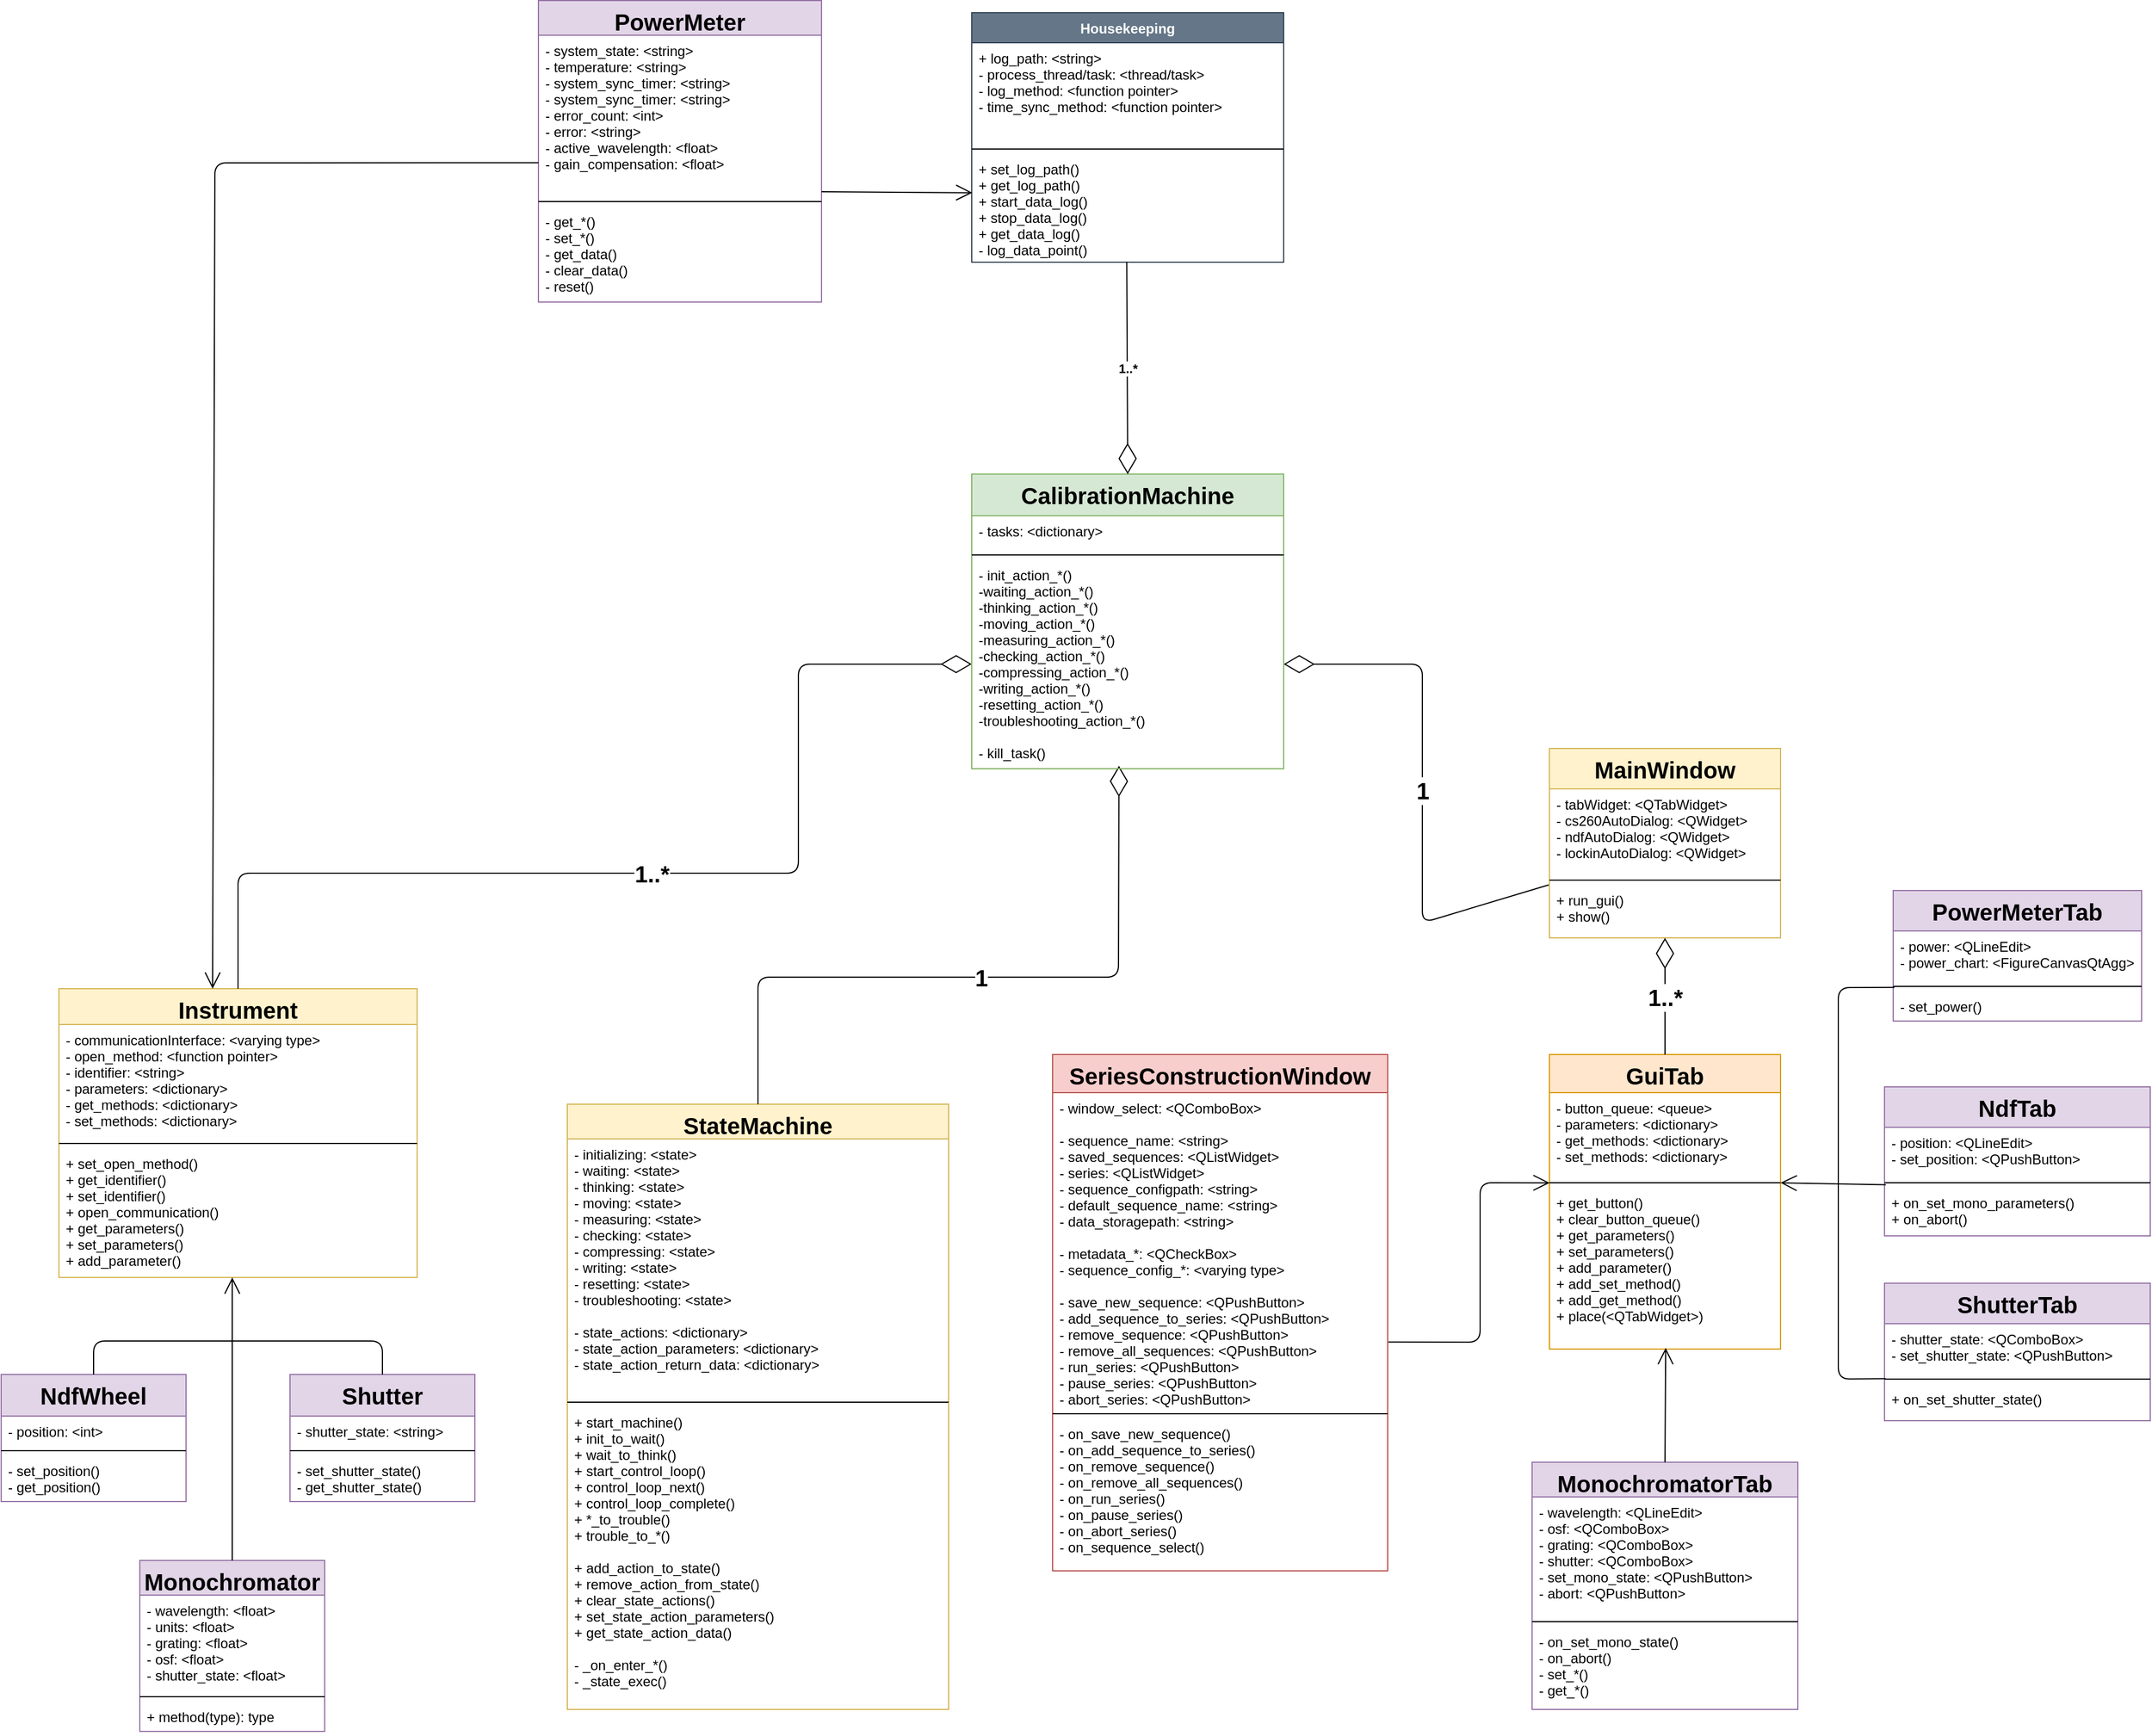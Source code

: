 <mxfile version="14.6.13" type="device"><diagram id="C5RBs43oDa-KdzZeNtuy" name="Page-1"><mxGraphModel dx="1038" dy="1847" grid="1" gridSize="5" guides="1" tooltips="1" connect="1" arrows="1" fold="1" page="1" pageScale="1" pageWidth="1920" pageHeight="1200" math="0" shadow="0"><root><mxCell id="WIyWlLk6GJQsqaUBKTNV-0"/><mxCell id="WIyWlLk6GJQsqaUBKTNV-1" parent="WIyWlLk6GJQsqaUBKTNV-0"/><mxCell id="ak-vX8_SoQsn9KYBD-md-8" value="Instrument&#10;" style="swimlane;fontStyle=1;align=center;verticalAlign=top;childLayout=stackLayout;horizontal=1;startSize=31;horizontalStack=0;resizeParent=1;resizeParentMax=0;resizeLast=0;collapsible=1;marginBottom=0;fillColor=#fff2cc;strokeColor=#d6b656;fontSize=20;" parent="WIyWlLk6GJQsqaUBKTNV-1" vertex="1"><mxGeometry x="90" y="500" width="310" height="250" as="geometry"/></mxCell><mxCell id="ak-vX8_SoQsn9KYBD-md-9" value="- communicationInterface: &lt;varying type&gt;&#10;- open_method: &lt;function pointer&gt;&#10;- identifier: &lt;string&gt;&#10;- parameters: &lt;dictionary&gt;&#10;- get_methods: &lt;dictionary&gt;&#10;- set_methods: &lt;dictionary&gt;" style="text;strokeColor=none;fillColor=none;align=left;verticalAlign=top;spacingLeft=4;spacingRight=4;overflow=hidden;rotatable=0;points=[[0,0.5],[1,0.5]];portConstraint=eastwest;" parent="ak-vX8_SoQsn9KYBD-md-8" vertex="1"><mxGeometry y="31" width="310" height="99" as="geometry"/></mxCell><mxCell id="ak-vX8_SoQsn9KYBD-md-10" value="" style="line;strokeWidth=1;fillColor=none;align=left;verticalAlign=middle;spacingTop=-1;spacingLeft=3;spacingRight=3;rotatable=0;labelPosition=right;points=[];portConstraint=eastwest;" parent="ak-vX8_SoQsn9KYBD-md-8" vertex="1"><mxGeometry y="130" width="310" height="8" as="geometry"/></mxCell><mxCell id="ak-vX8_SoQsn9KYBD-md-11" value="+ set_open_method()&#10;+ get_identifier()&#10;+ set_identifier()&#10;+ open_communication()&#10;+ get_parameters()&#10;+ set_parameters()&#10;+ add_parameter()" style="text;strokeColor=none;fillColor=none;align=left;verticalAlign=top;spacingLeft=4;spacingRight=4;overflow=hidden;rotatable=0;points=[[0,0.5],[1,0.5]];portConstraint=eastwest;" parent="ak-vX8_SoQsn9KYBD-md-8" vertex="1"><mxGeometry y="138" width="310" height="112" as="geometry"/></mxCell><mxCell id="ak-vX8_SoQsn9KYBD-md-16" value="StateMachine" style="swimlane;fontStyle=1;align=center;verticalAlign=top;childLayout=stackLayout;horizontal=1;startSize=30;horizontalStack=0;resizeParent=1;resizeParentMax=0;resizeLast=0;collapsible=1;marginBottom=0;fillColor=#fff2cc;strokeColor=#d6b656;fontSize=20;" parent="WIyWlLk6GJQsqaUBKTNV-1" vertex="1"><mxGeometry x="530" y="600" width="330" height="524" as="geometry"/></mxCell><mxCell id="ak-vX8_SoQsn9KYBD-md-17" value="- initializing: &lt;state&gt;&#10;- waiting: &lt;state&gt;&#10;- thinking: &lt;state&gt;&#10;- moving: &lt;state&gt;&#10;- measuring: &lt;state&gt;&#10;- checking: &lt;state&gt;&#10;- compressing: &lt;state&gt;&#10;- writing: &lt;state&gt;&#10;- resetting: &lt;state&gt;&#10;- troubleshooting: &lt;state&gt;&#10;&#10;- state_actions: &lt;dictionary&gt;&#10;- state_action_parameters: &lt;dictionary&gt;&#10;- state_action_return_data: &lt;dictionary&gt;" style="text;strokeColor=none;fillColor=none;align=left;verticalAlign=top;spacingLeft=4;spacingRight=4;overflow=hidden;rotatable=0;points=[[0,0.5],[1,0.5]];portConstraint=eastwest;" parent="ak-vX8_SoQsn9KYBD-md-16" vertex="1"><mxGeometry y="30" width="330" height="224" as="geometry"/></mxCell><mxCell id="ak-vX8_SoQsn9KYBD-md-18" value="" style="line;strokeWidth=1;fillColor=none;align=left;verticalAlign=middle;spacingTop=-1;spacingLeft=3;spacingRight=3;rotatable=0;labelPosition=right;points=[];portConstraint=eastwest;" parent="ak-vX8_SoQsn9KYBD-md-16" vertex="1"><mxGeometry y="254" width="330" height="8" as="geometry"/></mxCell><mxCell id="ak-vX8_SoQsn9KYBD-md-19" value="+ start_machine()&#10;+ init_to_wait()&#10;+ wait_to_think()&#10;+ start_control_loop()&#10;+ control_loop_next()&#10;+ control_loop_complete()&#10;+ *_to_trouble()&#10;+ trouble_to_*()&#10;&#10;+ add_action_to_state()&#10;+ remove_action_from_state()&#10;+ clear_state_actions()&#10;+ set_state_action_parameters()&#10;+ get_state_action_data()&#10;&#10;- _on_enter_*()&#10;- _state_exec()" style="text;strokeColor=none;fillColor=none;align=left;verticalAlign=top;spacingLeft=4;spacingRight=4;overflow=hidden;rotatable=0;points=[[0,0.5],[1,0.5]];portConstraint=eastwest;" parent="ak-vX8_SoQsn9KYBD-md-16" vertex="1"><mxGeometry y="262" width="330" height="262" as="geometry"/></mxCell><mxCell id="ak-vX8_SoQsn9KYBD-md-20" value="MainWindow" style="swimlane;fontStyle=1;align=center;verticalAlign=top;childLayout=stackLayout;horizontal=1;startSize=35;horizontalStack=0;resizeParent=1;resizeParentMax=0;resizeLast=0;collapsible=1;marginBottom=0;fillColor=#fff2cc;strokeColor=#d6b656;fontSize=20;" parent="WIyWlLk6GJQsqaUBKTNV-1" vertex="1"><mxGeometry x="1380" y="292" width="200" height="164" as="geometry"/></mxCell><mxCell id="ak-vX8_SoQsn9KYBD-md-21" value="- tabWidget: &lt;QTabWidget&gt;&#10;- cs260AutoDialog: &lt;QWidget&gt;&#10;- ndfAutoDialog: &lt;QWidget&gt;&#10;- lockinAutoDialog: &lt;QWidget&gt;" style="text;strokeColor=none;fillColor=none;align=left;verticalAlign=top;spacingLeft=4;spacingRight=4;overflow=hidden;rotatable=0;points=[[0,0.5],[1,0.5]];portConstraint=eastwest;" parent="ak-vX8_SoQsn9KYBD-md-20" vertex="1"><mxGeometry y="35" width="200" height="75" as="geometry"/></mxCell><mxCell id="ak-vX8_SoQsn9KYBD-md-22" value="" style="line;strokeWidth=1;fillColor=none;align=left;verticalAlign=middle;spacingTop=-1;spacingLeft=3;spacingRight=3;rotatable=0;labelPosition=right;points=[];portConstraint=eastwest;" parent="ak-vX8_SoQsn9KYBD-md-20" vertex="1"><mxGeometry y="110" width="200" height="8" as="geometry"/></mxCell><mxCell id="ak-vX8_SoQsn9KYBD-md-23" value="+ run_gui()&#10;+ show()" style="text;strokeColor=none;fillColor=none;align=left;verticalAlign=top;spacingLeft=4;spacingRight=4;overflow=hidden;rotatable=0;points=[[0,0.5],[1,0.5]];portConstraint=eastwest;" parent="ak-vX8_SoQsn9KYBD-md-20" vertex="1"><mxGeometry y="118" width="200" height="46" as="geometry"/></mxCell><mxCell id="ak-vX8_SoQsn9KYBD-md-24" value="GuiTab" style="swimlane;fontStyle=1;align=center;verticalAlign=top;childLayout=stackLayout;horizontal=1;startSize=33;horizontalStack=0;resizeParent=1;resizeParentMax=0;resizeLast=0;collapsible=1;marginBottom=0;fillColor=#ffe6cc;strokeColor=#d79b00;fontSize=20;" parent="WIyWlLk6GJQsqaUBKTNV-1" vertex="1"><mxGeometry x="1380" y="557" width="200" height="255" as="geometry"/></mxCell><mxCell id="ak-vX8_SoQsn9KYBD-md-25" value="- button_queue: &lt;queue&gt;&#10;- parameters: &lt;dictionary&gt;&#10;- get_methods: &lt;dictionary&gt;&#10;- set_methods: &lt;dictionary&gt;" style="text;strokeColor=none;fillColor=none;align=left;verticalAlign=top;spacingLeft=4;spacingRight=4;overflow=hidden;rotatable=0;points=[[0,0.5],[1,0.5]];portConstraint=eastwest;" parent="ak-vX8_SoQsn9KYBD-md-24" vertex="1"><mxGeometry y="33" width="200" height="74" as="geometry"/></mxCell><mxCell id="ak-vX8_SoQsn9KYBD-md-26" value="" style="line;strokeWidth=1;fillColor=none;align=left;verticalAlign=middle;spacingTop=-1;spacingLeft=3;spacingRight=3;rotatable=0;labelPosition=right;points=[];portConstraint=eastwest;" parent="ak-vX8_SoQsn9KYBD-md-24" vertex="1"><mxGeometry y="107" width="200" height="8" as="geometry"/></mxCell><mxCell id="ak-vX8_SoQsn9KYBD-md-27" value="+ get_button()&#10;+ clear_button_queue()&#10;+ get_parameters()&#10;+ set_parameters()&#10;+ add_parameter()&#10;+ add_set_method()&#10;+ add_get_method()&#10;+ place(&lt;QTabWidget&gt;)" style="text;strokeColor=none;fillColor=none;align=left;verticalAlign=top;spacingLeft=4;spacingRight=4;overflow=hidden;rotatable=0;points=[[0,0.5],[1,0.5]];portConstraint=eastwest;" parent="ak-vX8_SoQsn9KYBD-md-24" vertex="1"><mxGeometry y="115" width="200" height="140" as="geometry"/></mxCell><mxCell id="ak-vX8_SoQsn9KYBD-md-28" value="MonochromatorTab" style="swimlane;fontStyle=1;align=center;verticalAlign=top;childLayout=stackLayout;horizontal=1;startSize=30;horizontalStack=0;resizeParent=1;resizeParentMax=0;resizeLast=0;collapsible=1;marginBottom=0;fillColor=#e1d5e7;strokeColor=#9673a6;fontSize=20;" parent="WIyWlLk6GJQsqaUBKTNV-1" vertex="1"><mxGeometry x="1365" y="910" width="230" height="214" as="geometry"/></mxCell><mxCell id="ak-vX8_SoQsn9KYBD-md-29" value="- wavelength: &lt;QLineEdit&gt;&#10;- osf: &lt;QComboBox&gt;&#10;- grating: &lt;QComboBox&gt;&#10;- shutter: &lt;QComboBox&gt;&#10;- set_mono_state: &lt;QPushButton&gt;&#10;- abort: &lt;QPushButton&gt;" style="text;strokeColor=none;fillColor=none;align=left;verticalAlign=top;spacingLeft=4;spacingRight=4;overflow=hidden;rotatable=0;points=[[0,0.5],[1,0.5]];portConstraint=eastwest;" parent="ak-vX8_SoQsn9KYBD-md-28" vertex="1"><mxGeometry y="30" width="230" height="104" as="geometry"/></mxCell><mxCell id="ak-vX8_SoQsn9KYBD-md-30" value="" style="line;strokeWidth=1;fillColor=none;align=left;verticalAlign=middle;spacingTop=-1;spacingLeft=3;spacingRight=3;rotatable=0;labelPosition=right;points=[];portConstraint=eastwest;" parent="ak-vX8_SoQsn9KYBD-md-28" vertex="1"><mxGeometry y="134" width="230" height="8" as="geometry"/></mxCell><mxCell id="ak-vX8_SoQsn9KYBD-md-31" value="- on_set_mono_state()&#10;- on_abort()&#10;- set_*()&#10;- get_*()&#10;" style="text;strokeColor=none;fillColor=none;align=left;verticalAlign=top;spacingLeft=4;spacingRight=4;overflow=hidden;rotatable=0;points=[[0,0.5],[1,0.5]];portConstraint=eastwest;" parent="ak-vX8_SoQsn9KYBD-md-28" vertex="1"><mxGeometry y="142" width="230" height="72" as="geometry"/></mxCell><mxCell id="ak-vX8_SoQsn9KYBD-md-32" value="SeriesConstructionWindow" style="swimlane;fontStyle=1;align=center;verticalAlign=top;childLayout=stackLayout;horizontal=1;startSize=33;horizontalStack=0;resizeParent=1;resizeParentMax=0;resizeLast=0;collapsible=1;marginBottom=0;fillColor=#f8cecc;strokeColor=#b85450;fontSize=20;" parent="WIyWlLk6GJQsqaUBKTNV-1" vertex="1"><mxGeometry x="950" y="557" width="290" height="447" as="geometry"/></mxCell><mxCell id="ak-vX8_SoQsn9KYBD-md-33" value="- window_select: &lt;QComboBox&gt;&#10;&#10;- sequence_name: &lt;string&gt;&#10;- saved_sequences: &lt;QListWidget&gt;&#10;- series: &lt;QListWidget&gt;&#10;- sequence_configpath: &lt;string&gt;&#10;- default_sequence_name: &lt;string&gt;&#10;- data_storagepath: &lt;string&gt;&#10;&#10;- metadata_*: &lt;QCheckBox&gt;&#10;- sequence_config_*: &lt;varying type&gt;&#10;&#10;- save_new_sequence: &lt;QPushButton&gt;&#10;- add_sequence_to_series: &lt;QPushButton&gt;&#10;- remove_sequence: &lt;QPushButton&gt;&#10;- remove_all_sequences: &lt;QPushButton&gt;&#10;- run_series: &lt;QPushButton&gt;&#10;- pause_series: &lt;QPushButton&gt;&#10;- abort_series: &lt;QPushButton&gt;" style="text;strokeColor=none;fillColor=none;align=left;verticalAlign=top;spacingLeft=4;spacingRight=4;overflow=hidden;rotatable=0;points=[[0,0.5],[1,0.5]];portConstraint=eastwest;" parent="ak-vX8_SoQsn9KYBD-md-32" vertex="1"><mxGeometry y="33" width="290" height="274" as="geometry"/></mxCell><mxCell id="ak-vX8_SoQsn9KYBD-md-34" value="" style="line;strokeWidth=1;fillColor=none;align=left;verticalAlign=middle;spacingTop=-1;spacingLeft=3;spacingRight=3;rotatable=0;labelPosition=right;points=[];portConstraint=eastwest;" parent="ak-vX8_SoQsn9KYBD-md-32" vertex="1"><mxGeometry y="307" width="290" height="8" as="geometry"/></mxCell><mxCell id="ak-vX8_SoQsn9KYBD-md-35" value="- on_save_new_sequence()&#10;- on_add_sequence_to_series()&#10;- on_remove_sequence()&#10;- on_remove_all_sequences()&#10;- on_run_series()&#10;- on_pause_series()&#10;- on_abort_series()&#10;- on_sequence_select()" style="text;strokeColor=none;fillColor=none;align=left;verticalAlign=top;spacingLeft=4;spacingRight=4;overflow=hidden;rotatable=0;points=[[0,0.5],[1,0.5]];portConstraint=eastwest;" parent="ak-vX8_SoQsn9KYBD-md-32" vertex="1"><mxGeometry y="315" width="290" height="132" as="geometry"/></mxCell><mxCell id="ak-vX8_SoQsn9KYBD-md-40" value="NdfTab" style="swimlane;fontStyle=1;align=center;verticalAlign=top;childLayout=stackLayout;horizontal=1;startSize=35;horizontalStack=0;resizeParent=1;resizeParentMax=0;resizeLast=0;collapsible=1;marginBottom=0;fillColor=#e1d5e7;strokeColor=#9673a6;fontSize=20;" parent="WIyWlLk6GJQsqaUBKTNV-1" vertex="1"><mxGeometry x="1670" y="585" width="230" height="129" as="geometry"/></mxCell><mxCell id="ak-vX8_SoQsn9KYBD-md-41" value="- position: &lt;QLineEdit&gt;&#10;- set_position: &lt;QPushButton&gt;" style="text;strokeColor=none;fillColor=none;align=left;verticalAlign=top;spacingLeft=4;spacingRight=4;overflow=hidden;rotatable=0;points=[[0,0.5],[1,0.5]];portConstraint=eastwest;" parent="ak-vX8_SoQsn9KYBD-md-40" vertex="1"><mxGeometry y="35" width="230" height="44" as="geometry"/></mxCell><mxCell id="ak-vX8_SoQsn9KYBD-md-42" value="" style="line;strokeWidth=1;fillColor=none;align=left;verticalAlign=middle;spacingTop=-1;spacingLeft=3;spacingRight=3;rotatable=0;labelPosition=right;points=[];portConstraint=eastwest;" parent="ak-vX8_SoQsn9KYBD-md-40" vertex="1"><mxGeometry y="79" width="230" height="8" as="geometry"/></mxCell><mxCell id="ak-vX8_SoQsn9KYBD-md-43" value="+ on_set_mono_parameters()&#10;+ on_abort()" style="text;strokeColor=none;fillColor=none;align=left;verticalAlign=top;spacingLeft=4;spacingRight=4;overflow=hidden;rotatable=0;points=[[0,0.5],[1,0.5]];portConstraint=eastwest;" parent="ak-vX8_SoQsn9KYBD-md-40" vertex="1"><mxGeometry y="87" width="230" height="42" as="geometry"/></mxCell><mxCell id="ak-vX8_SoQsn9KYBD-md-44" value="ShutterTab" style="swimlane;fontStyle=1;align=center;verticalAlign=top;childLayout=stackLayout;horizontal=1;startSize=35;horizontalStack=0;resizeParent=1;resizeParentMax=0;resizeLast=0;collapsible=1;marginBottom=0;fillColor=#e1d5e7;strokeColor=#9673a6;fontSize=20;" parent="WIyWlLk6GJQsqaUBKTNV-1" vertex="1"><mxGeometry x="1670" y="755" width="230" height="119" as="geometry"/></mxCell><mxCell id="ak-vX8_SoQsn9KYBD-md-45" value="- shutter_state: &lt;QComboBox&gt;&#10;- set_shutter_state: &lt;QPushButton&gt;" style="text;strokeColor=none;fillColor=none;align=left;verticalAlign=top;spacingLeft=4;spacingRight=4;overflow=hidden;rotatable=0;points=[[0,0.5],[1,0.5]];portConstraint=eastwest;" parent="ak-vX8_SoQsn9KYBD-md-44" vertex="1"><mxGeometry y="35" width="230" height="44" as="geometry"/></mxCell><mxCell id="ak-vX8_SoQsn9KYBD-md-46" value="" style="line;strokeWidth=1;fillColor=none;align=left;verticalAlign=middle;spacingTop=-1;spacingLeft=3;spacingRight=3;rotatable=0;labelPosition=right;points=[];portConstraint=eastwest;" parent="ak-vX8_SoQsn9KYBD-md-44" vertex="1"><mxGeometry y="79" width="230" height="8" as="geometry"/></mxCell><mxCell id="ak-vX8_SoQsn9KYBD-md-47" value="+ on_set_shutter_state()" style="text;strokeColor=none;fillColor=none;align=left;verticalAlign=top;spacingLeft=4;spacingRight=4;overflow=hidden;rotatable=0;points=[[0,0.5],[1,0.5]];portConstraint=eastwest;" parent="ak-vX8_SoQsn9KYBD-md-44" vertex="1"><mxGeometry y="87" width="230" height="32" as="geometry"/></mxCell><mxCell id="ak-vX8_SoQsn9KYBD-md-52" value="PowerMeterTab" style="swimlane;fontStyle=1;align=center;verticalAlign=top;childLayout=stackLayout;horizontal=1;startSize=35;horizontalStack=0;resizeParent=1;resizeParentMax=0;resizeLast=0;collapsible=1;marginBottom=0;fillColor=#e1d5e7;strokeColor=#9673a6;fontSize=20;" parent="WIyWlLk6GJQsqaUBKTNV-1" vertex="1"><mxGeometry x="1677.5" y="415" width="215" height="113" as="geometry"/></mxCell><mxCell id="ak-vX8_SoQsn9KYBD-md-53" value="- power: &lt;QLineEdit&gt;&#10;- power_chart: &lt;FigureCanvasQtAgg&gt;" style="text;strokeColor=none;fillColor=none;align=left;verticalAlign=top;spacingLeft=4;spacingRight=4;overflow=hidden;rotatable=0;points=[[0,0.5],[1,0.5]];portConstraint=eastwest;" parent="ak-vX8_SoQsn9KYBD-md-52" vertex="1"><mxGeometry y="35" width="215" height="44" as="geometry"/></mxCell><mxCell id="ak-vX8_SoQsn9KYBD-md-54" value="" style="line;strokeWidth=1;fillColor=none;align=left;verticalAlign=middle;spacingTop=-1;spacingLeft=3;spacingRight=3;rotatable=0;labelPosition=right;points=[];portConstraint=eastwest;" parent="ak-vX8_SoQsn9KYBD-md-52" vertex="1"><mxGeometry y="79" width="215" height="8" as="geometry"/></mxCell><mxCell id="ak-vX8_SoQsn9KYBD-md-55" value="- set_power()" style="text;strokeColor=none;fillColor=none;align=left;verticalAlign=top;spacingLeft=4;spacingRight=4;overflow=hidden;rotatable=0;points=[[0,0.5],[1,0.5]];portConstraint=eastwest;" parent="ak-vX8_SoQsn9KYBD-md-52" vertex="1"><mxGeometry y="87" width="215" height="26" as="geometry"/></mxCell><mxCell id="ak-vX8_SoQsn9KYBD-md-61" value="1..*" style="endArrow=diamondThin;endFill=0;endSize=24;html=1;exitX=0.5;exitY=0;exitDx=0;exitDy=0;fontStyle=1;fontSize=20;entryX=0;entryY=0.5;entryDx=0;entryDy=0;" parent="WIyWlLk6GJQsqaUBKTNV-1" source="ak-vX8_SoQsn9KYBD-md-8" target="ak-vX8_SoQsn9KYBD-md-117" edge="1"><mxGeometry width="160" relative="1" as="geometry"><mxPoint x="310" y="465" as="sourcePoint"/><mxPoint x="655" y="395" as="targetPoint"/><Array as="points"><mxPoint x="245" y="400"/><mxPoint x="730" y="400"/><mxPoint x="730" y="219"/></Array></mxGeometry></mxCell><mxCell id="ak-vX8_SoQsn9KYBD-md-64" value="" style="endArrow=open;endFill=1;endSize=12;html=1;entryX=0.001;entryY=0.511;entryDx=0;entryDy=0;entryPerimeter=0;exitX=1.002;exitY=0.788;exitDx=0;exitDy=0;exitPerimeter=0;" parent="WIyWlLk6GJQsqaUBKTNV-1" source="ak-vX8_SoQsn9KYBD-md-33" target="ak-vX8_SoQsn9KYBD-md-26" edge="1"><mxGeometry width="160" relative="1" as="geometry"><mxPoint x="1219" y="875" as="sourcePoint"/><mxPoint x="1378" y="665" as="targetPoint"/><Array as="points"><mxPoint x="1320" y="806"/><mxPoint x="1320" y="668"/></Array></mxGeometry></mxCell><mxCell id="ak-vX8_SoQsn9KYBD-md-65" value="1..*" style="endArrow=diamondThin;endFill=0;endSize=24;html=1;exitX=0.5;exitY=0;exitDx=0;exitDy=0;entryX=0.5;entryY=1;entryDx=0;entryDy=0;fontSize=20;fontStyle=1" parent="WIyWlLk6GJQsqaUBKTNV-1" source="ak-vX8_SoQsn9KYBD-md-24" target="ak-vX8_SoQsn9KYBD-md-20" edge="1"><mxGeometry width="160" relative="1" as="geometry"><mxPoint x="1410" y="505" as="sourcePoint"/><mxPoint x="1570" y="505" as="targetPoint"/></mxGeometry></mxCell><mxCell id="ak-vX8_SoQsn9KYBD-md-68" value="1" style="endArrow=diamondThin;endFill=0;endSize=24;html=1;exitX=-0.003;exitY=1.108;exitDx=0;exitDy=0;exitPerimeter=0;fontSize=20;fontStyle=1;entryX=1;entryY=0.5;entryDx=0;entryDy=0;" parent="WIyWlLk6GJQsqaUBKTNV-1" source="ak-vX8_SoQsn9KYBD-md-21" target="ak-vX8_SoQsn9KYBD-md-117" edge="1"><mxGeometry width="160" relative="1" as="geometry"><mxPoint x="1205" y="425" as="sourcePoint"/><mxPoint x="1275" y="550" as="targetPoint"/><Array as="points"><mxPoint x="1270" y="443"/><mxPoint x="1270" y="219"/></Array></mxGeometry></mxCell><mxCell id="ak-vX8_SoQsn9KYBD-md-69" value="" style="endArrow=open;endFill=1;endSize=12;html=1;exitX=0.5;exitY=0;exitDx=0;exitDy=0;entryX=0.503;entryY=0.993;entryDx=0;entryDy=0;entryPerimeter=0;" parent="WIyWlLk6GJQsqaUBKTNV-1" source="ak-vX8_SoQsn9KYBD-md-28" target="ak-vX8_SoQsn9KYBD-md-27" edge="1"><mxGeometry width="160" relative="1" as="geometry"><mxPoint x="1400" y="845" as="sourcePoint"/><mxPoint x="1560" y="845" as="targetPoint"/></mxGeometry></mxCell><mxCell id="ak-vX8_SoQsn9KYBD-md-70" value="" style="endArrow=open;endFill=1;endSize=12;html=1;entryX=1;entryY=0.507;entryDx=0;entryDy=0;entryPerimeter=0;exitX=0.005;exitY=-0.053;exitDx=0;exitDy=0;exitPerimeter=0;" parent="WIyWlLk6GJQsqaUBKTNV-1" source="ak-vX8_SoQsn9KYBD-md-43" target="ak-vX8_SoQsn9KYBD-md-26" edge="1"><mxGeometry width="160" relative="1" as="geometry"><mxPoint x="1650" y="661" as="sourcePoint"/><mxPoint x="1837.5" y="975" as="targetPoint"/></mxGeometry></mxCell><mxCell id="ak-vX8_SoQsn9KYBD-md-71" value="" style="endArrow=none;html=1;exitX=0.005;exitY=1.111;exitDx=0;exitDy=0;exitPerimeter=0;" parent="WIyWlLk6GJQsqaUBKTNV-1" source="ak-vX8_SoQsn9KYBD-md-53" edge="1"><mxGeometry width="50" height="50" relative="1" as="geometry"><mxPoint x="1810" y="615" as="sourcePoint"/><mxPoint x="1630" y="660" as="targetPoint"/><Array as="points"><mxPoint x="1630" y="499"/></Array></mxGeometry></mxCell><mxCell id="ak-vX8_SoQsn9KYBD-md-72" value="" style="endArrow=none;html=1;exitX=0.004;exitY=0.458;exitDx=0;exitDy=0;exitPerimeter=0;" parent="WIyWlLk6GJQsqaUBKTNV-1" source="ak-vX8_SoQsn9KYBD-md-46" edge="1"><mxGeometry width="50" height="50" relative="1" as="geometry"><mxPoint x="1650" y="830" as="sourcePoint"/><mxPoint x="1630" y="660" as="targetPoint"/><Array as="points"><mxPoint x="1630" y="838"/></Array></mxGeometry></mxCell><mxCell id="ak-vX8_SoQsn9KYBD-md-73" value="NdfWheel" style="swimlane;fontStyle=1;align=center;verticalAlign=top;childLayout=stackLayout;horizontal=1;startSize=36;horizontalStack=0;resizeParent=1;resizeParentMax=0;resizeLast=0;collapsible=1;marginBottom=0;fontSize=20;fillColor=#e1d5e7;strokeColor=#9673a6;" parent="WIyWlLk6GJQsqaUBKTNV-1" vertex="1"><mxGeometry x="40" y="834" width="160" height="110" as="geometry"/></mxCell><mxCell id="ak-vX8_SoQsn9KYBD-md-74" value="- position: &lt;int&gt;" style="text;strokeColor=none;fillColor=none;align=left;verticalAlign=top;spacingLeft=4;spacingRight=4;overflow=hidden;rotatable=0;points=[[0,0.5],[1,0.5]];portConstraint=eastwest;" parent="ak-vX8_SoQsn9KYBD-md-73" vertex="1"><mxGeometry y="36" width="160" height="26" as="geometry"/></mxCell><mxCell id="ak-vX8_SoQsn9KYBD-md-75" value="" style="line;strokeWidth=1;fillColor=none;align=left;verticalAlign=middle;spacingTop=-1;spacingLeft=3;spacingRight=3;rotatable=0;labelPosition=right;points=[];portConstraint=eastwest;" parent="ak-vX8_SoQsn9KYBD-md-73" vertex="1"><mxGeometry y="62" width="160" height="8" as="geometry"/></mxCell><mxCell id="ak-vX8_SoQsn9KYBD-md-76" value="- set_position()&#10;- get_position()" style="text;strokeColor=none;fillColor=none;align=left;verticalAlign=top;spacingLeft=4;spacingRight=4;overflow=hidden;rotatable=0;points=[[0,0.5],[1,0.5]];portConstraint=eastwest;" parent="ak-vX8_SoQsn9KYBD-md-73" vertex="1"><mxGeometry y="70" width="160" height="40" as="geometry"/></mxCell><mxCell id="ak-vX8_SoQsn9KYBD-md-77" value="Shutter" style="swimlane;fontStyle=1;align=center;verticalAlign=top;childLayout=stackLayout;horizontal=1;startSize=36;horizontalStack=0;resizeParent=1;resizeParentMax=0;resizeLast=0;collapsible=1;marginBottom=0;fontSize=20;fillColor=#e1d5e7;strokeColor=#9673a6;" parent="WIyWlLk6GJQsqaUBKTNV-1" vertex="1"><mxGeometry x="290" y="834" width="160" height="110" as="geometry"/></mxCell><mxCell id="ak-vX8_SoQsn9KYBD-md-78" value="- shutter_state: &lt;string&gt;" style="text;strokeColor=none;fillColor=none;align=left;verticalAlign=top;spacingLeft=4;spacingRight=4;overflow=hidden;rotatable=0;points=[[0,0.5],[1,0.5]];portConstraint=eastwest;" parent="ak-vX8_SoQsn9KYBD-md-77" vertex="1"><mxGeometry y="36" width="160" height="26" as="geometry"/></mxCell><mxCell id="ak-vX8_SoQsn9KYBD-md-79" value="" style="line;strokeWidth=1;fillColor=none;align=left;verticalAlign=middle;spacingTop=-1;spacingLeft=3;spacingRight=3;rotatable=0;labelPosition=right;points=[];portConstraint=eastwest;" parent="ak-vX8_SoQsn9KYBD-md-77" vertex="1"><mxGeometry y="62" width="160" height="8" as="geometry"/></mxCell><mxCell id="ak-vX8_SoQsn9KYBD-md-80" value="- set_shutter_state()&#10;- get_shutter_state()" style="text;strokeColor=none;fillColor=none;align=left;verticalAlign=top;spacingLeft=4;spacingRight=4;overflow=hidden;rotatable=0;points=[[0,0.5],[1,0.5]];portConstraint=eastwest;" parent="ak-vX8_SoQsn9KYBD-md-77" vertex="1"><mxGeometry y="70" width="160" height="40" as="geometry"/></mxCell><mxCell id="ak-vX8_SoQsn9KYBD-md-81" value="Monochromator" style="swimlane;fontStyle=1;align=center;verticalAlign=top;childLayout=stackLayout;horizontal=1;startSize=30;horizontalStack=0;resizeParent=1;resizeParentMax=0;resizeLast=0;collapsible=1;marginBottom=0;fontSize=20;fillColor=#e1d5e7;strokeColor=#9673a6;" parent="WIyWlLk6GJQsqaUBKTNV-1" vertex="1"><mxGeometry x="160" y="995" width="160" height="148" as="geometry"/></mxCell><mxCell id="ak-vX8_SoQsn9KYBD-md-82" value="- wavelength: &lt;float&gt;&#10;- units: &lt;float&gt;&#10;- grating: &lt;float&gt;&#10;- osf: &lt;float&gt;&#10;- shutter_state: &lt;float&gt;" style="text;strokeColor=none;fillColor=none;align=left;verticalAlign=top;spacingLeft=4;spacingRight=4;overflow=hidden;rotatable=0;points=[[0,0.5],[1,0.5]];portConstraint=eastwest;" parent="ak-vX8_SoQsn9KYBD-md-81" vertex="1"><mxGeometry y="30" width="160" height="84" as="geometry"/></mxCell><mxCell id="ak-vX8_SoQsn9KYBD-md-83" value="" style="line;strokeWidth=1;fillColor=none;align=left;verticalAlign=middle;spacingTop=-1;spacingLeft=3;spacingRight=3;rotatable=0;labelPosition=right;points=[];portConstraint=eastwest;" parent="ak-vX8_SoQsn9KYBD-md-81" vertex="1"><mxGeometry y="114" width="160" height="8" as="geometry"/></mxCell><mxCell id="ak-vX8_SoQsn9KYBD-md-84" value="+ method(type): type" style="text;strokeColor=none;fillColor=none;align=left;verticalAlign=top;spacingLeft=4;spacingRight=4;overflow=hidden;rotatable=0;points=[[0,0.5],[1,0.5]];portConstraint=eastwest;" parent="ak-vX8_SoQsn9KYBD-md-81" vertex="1"><mxGeometry y="122" width="160" height="26" as="geometry"/></mxCell><mxCell id="ak-vX8_SoQsn9KYBD-md-85" value="PowerMeter" style="swimlane;fontStyle=1;align=center;verticalAlign=top;childLayout=stackLayout;horizontal=1;startSize=30;horizontalStack=0;resizeParent=1;resizeParentMax=0;resizeLast=0;collapsible=1;marginBottom=0;fontSize=20;fillColor=#e1d5e7;strokeColor=#9673a6;" parent="WIyWlLk6GJQsqaUBKTNV-1" vertex="1"><mxGeometry x="505" y="-355.5" width="245" height="261" as="geometry"/></mxCell><mxCell id="ak-vX8_SoQsn9KYBD-md-86" value="- system_state: &lt;string&gt;&#10;- temperature: &lt;string&gt;&#10;- system_sync_timer: &lt;string&gt;&#10;- system_sync_timer: &lt;string&gt;&#10;- error_count: &lt;int&gt;&#10;- error: &lt;string&gt;&#10;- active_wavelength: &lt;float&gt;&#10;- gain_compensation: &lt;float&gt;&#10;" style="text;strokeColor=none;fillColor=none;align=left;verticalAlign=top;spacingLeft=4;spacingRight=4;overflow=hidden;rotatable=0;points=[[0,0.5],[1,0.5]];portConstraint=eastwest;" parent="ak-vX8_SoQsn9KYBD-md-85" vertex="1"><mxGeometry y="30" width="245" height="140" as="geometry"/></mxCell><mxCell id="ak-vX8_SoQsn9KYBD-md-87" value="" style="line;strokeWidth=1;fillColor=none;align=left;verticalAlign=middle;spacingTop=-1;spacingLeft=3;spacingRight=3;rotatable=0;labelPosition=right;points=[];portConstraint=eastwest;" parent="ak-vX8_SoQsn9KYBD-md-85" vertex="1"><mxGeometry y="170" width="245" height="8" as="geometry"/></mxCell><mxCell id="ak-vX8_SoQsn9KYBD-md-88" value="- get_*()&#10;- set_*()&#10;- get_data()&#10;- clear_data()&#10;- reset()" style="text;strokeColor=none;fillColor=none;align=left;verticalAlign=top;spacingLeft=4;spacingRight=4;overflow=hidden;rotatable=0;points=[[0,0.5],[1,0.5]];portConstraint=eastwest;" parent="ak-vX8_SoQsn9KYBD-md-85" vertex="1"><mxGeometry y="178" width="245" height="83" as="geometry"/></mxCell><mxCell id="ak-vX8_SoQsn9KYBD-md-89" value="1" style="endArrow=diamondThin;endFill=0;endSize=24;html=1;fontSize=20;exitX=0.5;exitY=0;exitDx=0;exitDy=0;fontStyle=1;entryX=0.472;entryY=0.986;entryDx=0;entryDy=0;entryPerimeter=0;" parent="WIyWlLk6GJQsqaUBKTNV-1" source="ak-vX8_SoQsn9KYBD-md-16" target="ak-vX8_SoQsn9KYBD-md-117" edge="1"><mxGeometry width="160" relative="1" as="geometry"><mxPoint x="705" y="545" as="sourcePoint"/><mxPoint x="1000" y="492" as="targetPoint"/><Array as="points"><mxPoint x="695" y="490"/><mxPoint x="1007" y="490"/></Array></mxGeometry></mxCell><mxCell id="ak-vX8_SoQsn9KYBD-md-105" value="" style="endArrow=none;html=1;fontSize=20;exitX=0.5;exitY=0;exitDx=0;exitDy=0;" parent="WIyWlLk6GJQsqaUBKTNV-1" source="ak-vX8_SoQsn9KYBD-md-73" edge="1"><mxGeometry width="50" height="50" relative="1" as="geometry"><mxPoint x="730" y="875" as="sourcePoint"/><mxPoint x="240" y="805" as="targetPoint"/><Array as="points"><mxPoint x="120" y="805"/></Array></mxGeometry></mxCell><mxCell id="ak-vX8_SoQsn9KYBD-md-106" value="" style="endArrow=none;html=1;fontSize=20;entryX=0.5;entryY=0;entryDx=0;entryDy=0;" parent="WIyWlLk6GJQsqaUBKTNV-1" target="ak-vX8_SoQsn9KYBD-md-77" edge="1"><mxGeometry width="50" height="50" relative="1" as="geometry"><mxPoint x="240" y="805" as="sourcePoint"/><mxPoint x="360" y="845" as="targetPoint"/><Array as="points"><mxPoint x="370" y="805"/></Array></mxGeometry></mxCell><mxCell id="ak-vX8_SoQsn9KYBD-md-107" value="" style="endArrow=none;html=1;fontSize=20;exitX=0.5;exitY=0;exitDx=0;exitDy=0;" parent="WIyWlLk6GJQsqaUBKTNV-1" source="ak-vX8_SoQsn9KYBD-md-81" edge="1"><mxGeometry width="50" height="50" relative="1" as="geometry"><mxPoint x="510" y="885" as="sourcePoint"/><mxPoint x="240" y="955" as="targetPoint"/><Array as="points"/></mxGeometry></mxCell><mxCell id="ak-vX8_SoQsn9KYBD-md-111" value="" style="endArrow=open;endFill=1;endSize=12;html=1;fontSize=20;" parent="WIyWlLk6GJQsqaUBKTNV-1" edge="1"><mxGeometry width="160" relative="1" as="geometry"><mxPoint x="240" y="955" as="sourcePoint"/><mxPoint x="240" y="750" as="targetPoint"/></mxGeometry></mxCell><mxCell id="ak-vX8_SoQsn9KYBD-md-114" value="CalibrationMachine" style="swimlane;fontStyle=1;align=center;verticalAlign=top;childLayout=stackLayout;horizontal=1;startSize=36;horizontalStack=0;resizeParent=1;resizeParentMax=0;resizeLast=0;collapsible=1;marginBottom=0;fontSize=20;strokeColor=#82b366;fillColor=#d5e8d4;" parent="WIyWlLk6GJQsqaUBKTNV-1" vertex="1"><mxGeometry x="880" y="54.5" width="270" height="255" as="geometry"/></mxCell><mxCell id="ak-vX8_SoQsn9KYBD-md-115" value="- tasks: &lt;dictionary&gt;" style="text;strokeColor=none;fillColor=none;align=left;verticalAlign=top;spacingLeft=4;spacingRight=4;overflow=hidden;rotatable=0;points=[[0,0.5],[1,0.5]];portConstraint=eastwest;" parent="ak-vX8_SoQsn9KYBD-md-114" vertex="1"><mxGeometry y="36" width="270" height="30" as="geometry"/></mxCell><mxCell id="ak-vX8_SoQsn9KYBD-md-116" value="" style="line;strokeWidth=1;fillColor=none;align=left;verticalAlign=middle;spacingTop=-1;spacingLeft=3;spacingRight=3;rotatable=0;labelPosition=right;points=[];portConstraint=eastwest;" parent="ak-vX8_SoQsn9KYBD-md-114" vertex="1"><mxGeometry y="66" width="270" height="8" as="geometry"/></mxCell><mxCell id="ak-vX8_SoQsn9KYBD-md-117" value="- init_action_*()&#10;-waiting_action_*()&#10;-thinking_action_*()&#10;-moving_action_*()&#10;-measuring_action_*()&#10;-checking_action_*()&#10;-compressing_action_*()&#10;-writing_action_*()&#10;-resetting_action_*()&#10;-troubleshooting_action_*()&#10;&#10;- kill_task()" style="text;strokeColor=none;fillColor=none;align=left;verticalAlign=top;spacingLeft=4;spacingRight=4;overflow=hidden;rotatable=0;points=[[0,0.5],[1,0.5]];portConstraint=eastwest;" parent="ak-vX8_SoQsn9KYBD-md-114" vertex="1"><mxGeometry y="74" width="270" height="181" as="geometry"/></mxCell><mxCell id="OSZIyoldJ_l2kPl4wLGi-0" value="Housekeeping" style="swimlane;fontStyle=1;align=center;verticalAlign=top;childLayout=stackLayout;horizontal=1;startSize=26;horizontalStack=0;resizeParent=1;resizeParentMax=0;resizeLast=0;collapsible=1;marginBottom=0;fillColor=#647687;strokeColor=#314354;fontColor=#ffffff;" parent="WIyWlLk6GJQsqaUBKTNV-1" vertex="1"><mxGeometry x="880" y="-345" width="270" height="216" as="geometry"/></mxCell><mxCell id="OSZIyoldJ_l2kPl4wLGi-1" value="+ log_path: &lt;string&gt;&#10;- process_thread/task: &lt;thread/task&gt;&#10;- log_method: &lt;function pointer&gt;&#10;- time_sync_method: &lt;function pointer&gt;" style="text;strokeColor=none;fillColor=none;align=left;verticalAlign=top;spacingLeft=4;spacingRight=4;overflow=hidden;rotatable=0;points=[[0,0.5],[1,0.5]];portConstraint=eastwest;" parent="OSZIyoldJ_l2kPl4wLGi-0" vertex="1"><mxGeometry y="26" width="270" height="88" as="geometry"/></mxCell><mxCell id="OSZIyoldJ_l2kPl4wLGi-2" value="" style="line;strokeWidth=1;fillColor=none;align=left;verticalAlign=middle;spacingTop=-1;spacingLeft=3;spacingRight=3;rotatable=0;labelPosition=right;points=[];portConstraint=eastwest;" parent="OSZIyoldJ_l2kPl4wLGi-0" vertex="1"><mxGeometry y="114" width="270" height="8" as="geometry"/></mxCell><mxCell id="OSZIyoldJ_l2kPl4wLGi-3" value="+ set_log_path()&#10;+ get_log_path()&#10;+ start_data_log()&#10;+ stop_data_log()&#10;+ get_data_log()&#10;- log_data_point()" style="text;strokeColor=none;fillColor=none;align=left;verticalAlign=top;spacingLeft=4;spacingRight=4;overflow=hidden;rotatable=0;points=[[0,0.5],[1,0.5]];portConstraint=eastwest;" parent="OSZIyoldJ_l2kPl4wLGi-0" vertex="1"><mxGeometry y="122" width="270" height="94" as="geometry"/></mxCell><mxCell id="OSZIyoldJ_l2kPl4wLGi-4" value="1..*" style="endArrow=diamondThin;endFill=0;endSize=24;html=1;entryX=0.5;entryY=0;entryDx=0;entryDy=0;fontStyle=1;exitX=0.497;exitY=0.999;exitDx=0;exitDy=0;exitPerimeter=0;" parent="WIyWlLk6GJQsqaUBKTNV-1" source="OSZIyoldJ_l2kPl4wLGi-3" target="ak-vX8_SoQsn9KYBD-md-114" edge="1"><mxGeometry width="160" relative="1" as="geometry"><mxPoint x="1015" y="-169" as="sourcePoint"/><mxPoint x="1280" as="targetPoint"/></mxGeometry></mxCell><mxCell id="OSZIyoldJ_l2kPl4wLGi-17" value="" style="endArrow=open;endFill=1;endSize=12;html=1;entryX=0.002;entryY=0.36;entryDx=0;entryDy=0;entryPerimeter=0;" parent="WIyWlLk6GJQsqaUBKTNV-1" target="OSZIyoldJ_l2kPl4wLGi-3" edge="1"><mxGeometry width="160" relative="1" as="geometry"><mxPoint x="750" y="-190" as="sourcePoint"/><mxPoint x="850" y="-190.5" as="targetPoint"/></mxGeometry></mxCell><mxCell id="VHDeRuuSKdFDKS0Mt43I-0" value="" style="endArrow=open;endFill=1;endSize=12;html=1;exitX=0;exitY=0.788;exitDx=0;exitDy=0;exitPerimeter=0;" parent="WIyWlLk6GJQsqaUBKTNV-1" source="ak-vX8_SoQsn9KYBD-md-86" edge="1"><mxGeometry width="160" relative="1" as="geometry"><mxPoint x="225" y="160" as="sourcePoint"/><mxPoint x="223" y="500" as="targetPoint"/><Array as="points"><mxPoint x="225" y="-215"/></Array></mxGeometry></mxCell></root></mxGraphModel></diagram></mxfile>